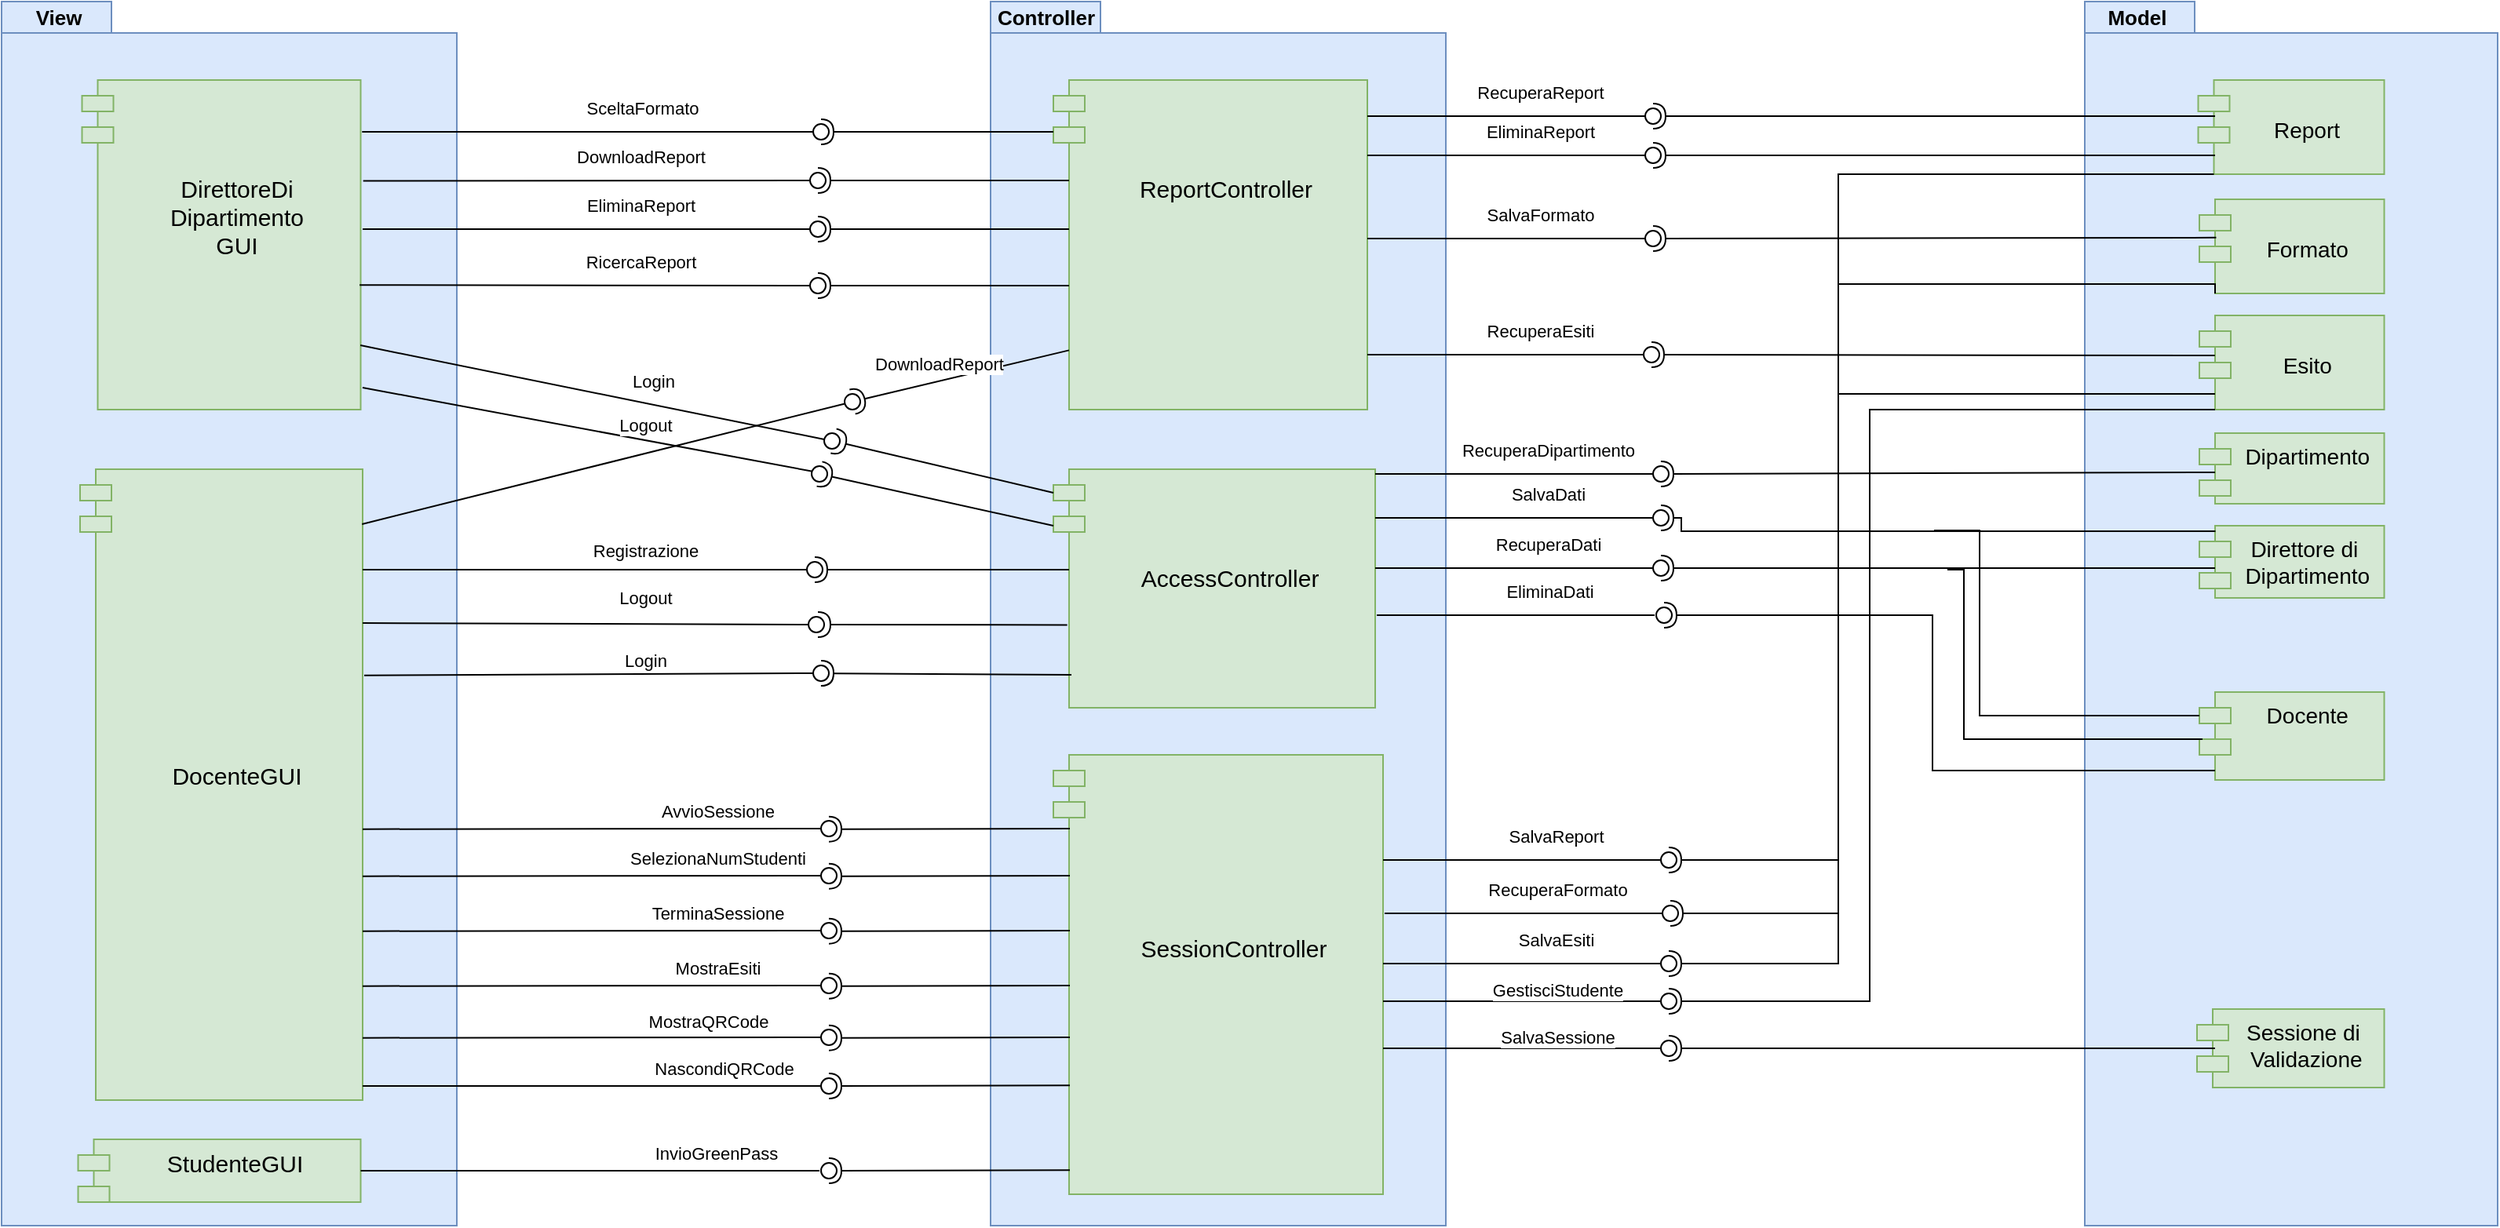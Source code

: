 <mxfile version="15.8.6" type="device"><diagram id="GArLD8cVjcSwyjwCv-ND" name="Pagina-1"><mxGraphModel dx="2271" dy="1044" grid="1" gridSize="10" guides="1" tooltips="1" connect="1" arrows="1" fold="1" page="0" pageScale="1" pageWidth="827" pageHeight="1169" math="0" shadow="0"><root><mxCell id="0"/><mxCell id="1" parent="0"/><mxCell id="IBk2zJn6kR047QgPzbhl-1" value="" style="shape=folder;fontStyle=1;spacingTop=10;tabWidth=70;tabHeight=20;tabPosition=left;html=1;fillColor=#dae8fc;strokeColor=#6c8ebf;" parent="1" vertex="1"><mxGeometry x="220" y="-60" width="290" height="780" as="geometry"/></mxCell><mxCell id="IBk2zJn6kR047QgPzbhl-2" value="&lt;font size=&quot;1&quot;&gt;&lt;b style=&quot;font-size: 13px&quot;&gt;Controller&lt;/b&gt;&lt;/font&gt;" style="text;html=1;align=center;verticalAlign=middle;resizable=0;points=[];autosize=1;strokeColor=none;fillColor=none;" parent="1" vertex="1"><mxGeometry x="215" y="-60" width="80" height="20" as="geometry"/></mxCell><mxCell id="IBk2zJn6kR047QgPzbhl-3" value="" style="shape=folder;fontStyle=1;spacingTop=10;tabWidth=70;tabHeight=20;tabPosition=left;html=1;fillColor=#dae8fc;strokeColor=#6c8ebf;" parent="1" vertex="1"><mxGeometry x="917" y="-60" width="263" height="780" as="geometry"/></mxCell><mxCell id="IBk2zJn6kR047QgPzbhl-4" value="&lt;b&gt;&lt;font style=&quot;font-size: 13px&quot;&gt;Model&lt;/font&gt;&lt;/b&gt;" style="text;html=1;align=center;verticalAlign=middle;resizable=0;points=[];autosize=1;strokeColor=none;fillColor=none;" parent="1" vertex="1"><mxGeometry x="925" y="-60" width="50" height="20" as="geometry"/></mxCell><mxCell id="IBk2zJn6kR047QgPzbhl-5" value="" style="shape=folder;fontStyle=1;spacingTop=10;tabWidth=70;tabHeight=20;tabPosition=left;html=1;fillColor=#dae8fc;strokeColor=#6c8ebf;" parent="1" vertex="1"><mxGeometry x="-410" y="-60" width="290" height="780" as="geometry"/></mxCell><mxCell id="IBk2zJn6kR047QgPzbhl-12" value="&#10;&#10;&#10;&#10;&#10;&#10;SessionController" style="shape=module;align=left;spacingLeft=20;align=center;verticalAlign=top;fillColor=#d5e8d4;strokeColor=#82b366;fontSize=15;" parent="1" vertex="1"><mxGeometry x="260" y="420" width="210" height="280" as="geometry"/></mxCell><mxCell id="IBk2zJn6kR047QgPzbhl-13" value="&#10;&#10;&#10;ReportController" style="shape=module;align=left;spacingLeft=20;align=center;verticalAlign=top;fillColor=#d5e8d4;strokeColor=#82b366;fontSize=15;" parent="1" vertex="1"><mxGeometry x="260" y="-10" width="200" height="210" as="geometry"/></mxCell><mxCell id="IBk2zJn6kR047QgPzbhl-14" value="Direttore di &#10;Dipartimento" style="shape=module;align=left;spacingLeft=20;align=center;verticalAlign=top;fillColor=#d5e8d4;strokeColor=#82b366;fontSize=14;" parent="1" vertex="1"><mxGeometry x="990" y="274" width="117.75" height="46" as="geometry"/></mxCell><mxCell id="IBk2zJn6kR047QgPzbhl-15" value="Docente" style="shape=module;align=left;spacingLeft=20;align=center;verticalAlign=top;fillColor=#d5e8d4;strokeColor=#82b366;fontSize=14;" parent="1" vertex="1"><mxGeometry x="990" y="380" width="117.75" height="56" as="geometry"/></mxCell><mxCell id="IBk2zJn6kR047QgPzbhl-16" value="&#10;Esito" style="shape=module;align=left;spacingLeft=20;align=center;verticalAlign=top;fillColor=#d5e8d4;strokeColor=#82b366;fontSize=14;" parent="1" vertex="1"><mxGeometry x="990" y="140" width="117.75" height="60" as="geometry"/></mxCell><mxCell id="IBk2zJn6kR047QgPzbhl-17" value="&#10;Formato" style="shape=module;align=left;spacingLeft=20;align=center;verticalAlign=top;fillColor=#d5e8d4;strokeColor=#82b366;fontSize=14;" parent="1" vertex="1"><mxGeometry x="990" y="66" width="117.75" height="60" as="geometry"/></mxCell><mxCell id="IBk2zJn6kR047QgPzbhl-18" value="Sessione di &#10;Validazione" style="shape=module;align=left;spacingLeft=20;align=center;verticalAlign=top;fillColor=#d5e8d4;strokeColor=#82b366;fontSize=14;" parent="1" vertex="1"><mxGeometry x="988.5" y="582" width="119.25" height="50" as="geometry"/></mxCell><mxCell id="IBk2zJn6kR047QgPzbhl-19" value="&#10;Report" style="shape=module;align=left;spacingLeft=20;align=center;verticalAlign=top;fillColor=#d5e8d4;strokeColor=#82b366;fontSize=14;" parent="1" vertex="1"><mxGeometry x="989.25" y="-10" width="118.5" height="60" as="geometry"/></mxCell><mxCell id="IBk2zJn6kR047QgPzbhl-22" value="Dipartimento" style="shape=module;align=left;spacingLeft=20;align=center;verticalAlign=top;fillColor=#d5e8d4;strokeColor=#82b366;fontSize=14;" parent="1" vertex="1"><mxGeometry x="990" y="215" width="117.75" height="45" as="geometry"/></mxCell><mxCell id="IBk2zJn6kR047QgPzbhl-48" value="StudenteGUI" style="shape=module;align=left;spacingLeft=20;align=center;verticalAlign=top;fillColor=#d5e8d4;strokeColor=#82b366;fontSize=15;" parent="1" vertex="1"><mxGeometry x="-361.25" y="665" width="180" height="40" as="geometry"/></mxCell><mxCell id="IBk2zJn6kR047QgPzbhl-50" value="&#10;&#10;&#10;&#10;&#10;&#10;&#10;&#10;&#10;&#10;DocenteGUI" style="shape=module;align=left;spacingLeft=20;align=center;verticalAlign=top;fillColor=#d5e8d4;strokeColor=#82b366;fontSize=15;" parent="1" vertex="1"><mxGeometry x="-360" y="238" width="180" height="402" as="geometry"/></mxCell><mxCell id="IBk2zJn6kR047QgPzbhl-51" value="&#10;&#10;&#10;DirettoreDi&#10;Dipartimento&#10;GUI" style="shape=module;align=left;spacingLeft=20;align=center;verticalAlign=top;fillColor=#d5e8d4;strokeColor=#82b366;fontSize=15;" parent="1" vertex="1"><mxGeometry x="-358.75" y="-10" width="177.5" height="210" as="geometry"/></mxCell><mxCell id="McXszkzZbClIfci7ip5r-1" value="&#10;&#10;&#10;AccessController" style="shape=module;align=left;spacingLeft=20;align=center;verticalAlign=top;fillColor=#d5e8d4;strokeColor=#82b366;fontSize=15;" parent="1" vertex="1"><mxGeometry x="260" y="238" width="205" height="152" as="geometry"/></mxCell><mxCell id="9tfviT1aUYBze84xyZch-1" value="Login" style="rounded=0;orthogonalLoop=1;jettySize=auto;html=1;endArrow=none;endFill=0;sketch=0;sourcePerimeterSpacing=0;targetPerimeterSpacing=0;exitX=0.999;exitY=0.805;exitDx=0;exitDy=0;exitPerimeter=0;" parent="1" source="IBk2zJn6kR047QgPzbhl-51" target="9tfviT1aUYBze84xyZch-3" edge="1"><mxGeometry x="0.243" y="15" relative="1" as="geometry"><mxPoint x="-71" y="160" as="sourcePoint"/><mxPoint as="offset"/><mxPoint x="110" y="220" as="targetPoint"/></mxGeometry></mxCell><mxCell id="9tfviT1aUYBze84xyZch-2" value="" style="rounded=0;orthogonalLoop=1;jettySize=auto;html=1;endArrow=halfCircle;endFill=0;endSize=6;strokeWidth=1;sketch=0;exitX=0;exitY=0;exitDx=0;exitDy=15;exitPerimeter=0;" parent="1" source="McXszkzZbClIfci7ip5r-1" edge="1"><mxGeometry relative="1" as="geometry"><mxPoint x="189" y="160" as="sourcePoint"/><mxPoint x="120" y="220" as="targetPoint"/></mxGeometry></mxCell><mxCell id="9tfviT1aUYBze84xyZch-3" value="" style="ellipse;whiteSpace=wrap;html=1;align=center;aspect=fixed;resizable=0;points=[];outlineConnect=0;sketch=0;" parent="1" vertex="1"><mxGeometry x="114" y="215" width="10" height="10" as="geometry"/></mxCell><mxCell id="9tfviT1aUYBze84xyZch-7" value="Logout" style="rounded=0;orthogonalLoop=1;jettySize=auto;html=1;endArrow=none;endFill=0;sketch=0;sourcePerimeterSpacing=0;targetPerimeterSpacing=0;exitX=0.793;exitY=0.35;exitDx=0;exitDy=0;exitPerimeter=0;" parent="1" edge="1"><mxGeometry x="0.23" y="9" relative="1" as="geometry"><mxPoint x="-180.03" y="186" as="sourcePoint"/><mxPoint as="offset"/><mxPoint x="110" y="240" as="targetPoint"/></mxGeometry></mxCell><mxCell id="9tfviT1aUYBze84xyZch-9" value="" style="ellipse;whiteSpace=wrap;html=1;align=center;aspect=fixed;resizable=0;points=[];outlineConnect=0;sketch=0;" parent="1" vertex="1"><mxGeometry x="106" y="236" width="10" height="10" as="geometry"/></mxCell><mxCell id="9tfviT1aUYBze84xyZch-11" value="Logout" style="rounded=0;orthogonalLoop=1;jettySize=auto;html=1;endArrow=none;endFill=0;sketch=0;sourcePerimeterSpacing=0;targetPerimeterSpacing=0;" parent="1" target="9tfviT1aUYBze84xyZch-13" edge="1"><mxGeometry x="0.267" y="17" relative="1" as="geometry"><mxPoint x="-180" y="336" as="sourcePoint"/><mxPoint as="offset"/></mxGeometry></mxCell><mxCell id="9tfviT1aUYBze84xyZch-12" value="" style="rounded=0;orthogonalLoop=1;jettySize=auto;html=1;endArrow=halfCircle;endFill=0;endSize=6;strokeWidth=1;sketch=0;exitX=0.043;exitY=0.653;exitDx=0;exitDy=0;exitPerimeter=0;" parent="1" source="McXszkzZbClIfci7ip5r-1" edge="1"><mxGeometry relative="1" as="geometry"><mxPoint x="172" y="336" as="sourcePoint"/><mxPoint x="110" y="337" as="targetPoint"/></mxGeometry></mxCell><mxCell id="9tfviT1aUYBze84xyZch-13" value="" style="ellipse;whiteSpace=wrap;html=1;align=center;aspect=fixed;resizable=0;points=[];outlineConnect=0;sketch=0;" parent="1" vertex="1"><mxGeometry x="104" y="332" width="10" height="10" as="geometry"/></mxCell><mxCell id="9tfviT1aUYBze84xyZch-14" value="SceltaFormato" style="rounded=0;orthogonalLoop=1;jettySize=auto;html=1;endArrow=none;endFill=0;sketch=0;sourcePerimeterSpacing=0;targetPerimeterSpacing=0;exitX=1.005;exitY=0.157;exitDx=0;exitDy=0;exitPerimeter=0;" parent="1" source="IBk2zJn6kR047QgPzbhl-51" edge="1"><mxGeometry x="0.243" y="15" relative="1" as="geometry"><mxPoint x="-70" y="23" as="sourcePoint"/><mxPoint as="offset"/><mxPoint x="107" y="23" as="targetPoint"/></mxGeometry></mxCell><mxCell id="9tfviT1aUYBze84xyZch-15" value="" style="rounded=0;orthogonalLoop=1;jettySize=auto;html=1;endArrow=halfCircle;endFill=0;entryX=0.5;entryY=0.5;endSize=6;strokeWidth=1;sketch=0;" parent="1" edge="1"><mxGeometry relative="1" as="geometry"><mxPoint x="260" y="23" as="sourcePoint"/><mxPoint x="112" y="23" as="targetPoint"/></mxGeometry></mxCell><mxCell id="9tfviT1aUYBze84xyZch-16" value="" style="ellipse;whiteSpace=wrap;html=1;align=center;aspect=fixed;resizable=0;points=[];outlineConnect=0;sketch=0;" parent="1" vertex="1"><mxGeometry x="107" y="18" width="10" height="10" as="geometry"/></mxCell><mxCell id="9tfviT1aUYBze84xyZch-17" value="DownloadReport" style="rounded=0;orthogonalLoop=1;jettySize=auto;html=1;endArrow=none;endFill=0;sketch=0;sourcePerimeterSpacing=0;targetPerimeterSpacing=0;exitX=1.009;exitY=0.306;exitDx=0;exitDy=0;exitPerimeter=0;" parent="1" source="IBk2zJn6kR047QgPzbhl-51" target="9tfviT1aUYBze84xyZch-19" edge="1"><mxGeometry x="0.243" y="15" relative="1" as="geometry"><mxPoint x="-72" y="54" as="sourcePoint"/><mxPoint as="offset"/></mxGeometry></mxCell><mxCell id="9tfviT1aUYBze84xyZch-18" value="" style="rounded=0;orthogonalLoop=1;jettySize=auto;html=1;endArrow=halfCircle;endFill=0;entryX=0.5;entryY=0.5;endSize=6;strokeWidth=1;sketch=0;" parent="1" target="9tfviT1aUYBze84xyZch-19" edge="1"><mxGeometry relative="1" as="geometry"><mxPoint x="270" y="54" as="sourcePoint"/></mxGeometry></mxCell><mxCell id="9tfviT1aUYBze84xyZch-19" value="" style="ellipse;whiteSpace=wrap;html=1;align=center;aspect=fixed;resizable=0;points=[];outlineConnect=0;sketch=0;" parent="1" vertex="1"><mxGeometry x="105" y="49" width="10" height="10" as="geometry"/></mxCell><mxCell id="9tfviT1aUYBze84xyZch-20" value="EliminaReport" style="rounded=0;orthogonalLoop=1;jettySize=auto;html=1;endArrow=none;endFill=0;sketch=0;sourcePerimeterSpacing=0;targetPerimeterSpacing=0;" parent="1" edge="1"><mxGeometry x="0.243" y="15" relative="1" as="geometry"><mxPoint x="-180" y="85" as="sourcePoint"/><mxPoint as="offset"/><mxPoint x="105" y="85" as="targetPoint"/></mxGeometry></mxCell><mxCell id="9tfviT1aUYBze84xyZch-21" value="" style="rounded=0;orthogonalLoop=1;jettySize=auto;html=1;endArrow=halfCircle;endFill=0;entryX=0.5;entryY=0.5;endSize=6;strokeWidth=1;sketch=0;" parent="1" target="9tfviT1aUYBze84xyZch-22" edge="1"><mxGeometry relative="1" as="geometry"><mxPoint x="270" y="85" as="sourcePoint"/></mxGeometry></mxCell><mxCell id="9tfviT1aUYBze84xyZch-22" value="" style="ellipse;whiteSpace=wrap;html=1;align=center;aspect=fixed;resizable=0;points=[];outlineConnect=0;sketch=0;" parent="1" vertex="1"><mxGeometry x="105" y="80" width="10" height="10" as="geometry"/></mxCell><mxCell id="9tfviT1aUYBze84xyZch-23" value="RicercaReport" style="rounded=0;orthogonalLoop=1;jettySize=auto;html=1;endArrow=none;endFill=0;sketch=0;sourcePerimeterSpacing=0;targetPerimeterSpacing=0;exitX=0.996;exitY=0.622;exitDx=0;exitDy=0;exitPerimeter=0;" parent="1" source="IBk2zJn6kR047QgPzbhl-51" target="9tfviT1aUYBze84xyZch-25" edge="1"><mxGeometry x="0.243" y="15" relative="1" as="geometry"><mxPoint x="-72" y="121" as="sourcePoint"/><mxPoint as="offset"/></mxGeometry></mxCell><mxCell id="9tfviT1aUYBze84xyZch-24" value="" style="rounded=0;orthogonalLoop=1;jettySize=auto;html=1;endArrow=halfCircle;endFill=0;entryX=0.5;entryY=0.5;endSize=6;strokeWidth=1;sketch=0;exitX=0.05;exitY=0.624;exitDx=0;exitDy=0;exitPerimeter=0;" parent="1" source="IBk2zJn6kR047QgPzbhl-13" target="9tfviT1aUYBze84xyZch-25" edge="1"><mxGeometry relative="1" as="geometry"><mxPoint x="188" y="121" as="sourcePoint"/></mxGeometry></mxCell><mxCell id="9tfviT1aUYBze84xyZch-25" value="" style="ellipse;whiteSpace=wrap;html=1;align=center;aspect=fixed;resizable=0;points=[];outlineConnect=0;sketch=0;" parent="1" vertex="1"><mxGeometry x="105" y="116" width="10" height="10" as="geometry"/></mxCell><mxCell id="9tfviT1aUYBze84xyZch-27" value="" style="rounded=0;orthogonalLoop=1;jettySize=auto;html=1;endArrow=halfCircle;endFill=0;entryX=0.5;entryY=0.5;endSize=6;strokeWidth=1;sketch=0;exitX=0.05;exitY=0.82;exitDx=0;exitDy=0;exitPerimeter=0;" parent="1" source="IBk2zJn6kR047QgPzbhl-13" target="9tfviT1aUYBze84xyZch-28" edge="1"><mxGeometry relative="1" as="geometry"><mxPoint x="210" y="302" as="sourcePoint"/></mxGeometry></mxCell><mxCell id="9tfviT1aUYBze84xyZch-28" value="" style="ellipse;whiteSpace=wrap;html=1;align=center;aspect=fixed;resizable=0;points=[];outlineConnect=0;sketch=0;" parent="1" vertex="1"><mxGeometry x="127" y="190" width="10" height="10" as="geometry"/></mxCell><mxCell id="9tfviT1aUYBze84xyZch-29" value="Registrazione" style="rounded=0;orthogonalLoop=1;jettySize=auto;html=1;endArrow=none;endFill=0;sketch=0;sourcePerimeterSpacing=0;targetPerimeterSpacing=0;" parent="1" target="9tfviT1aUYBze84xyZch-31" edge="1"><mxGeometry x="0.272" y="12" relative="1" as="geometry"><mxPoint x="-180" y="302" as="sourcePoint"/><mxPoint as="offset"/></mxGeometry></mxCell><mxCell id="9tfviT1aUYBze84xyZch-30" value="" style="rounded=0;orthogonalLoop=1;jettySize=auto;html=1;endArrow=halfCircle;endFill=0;entryX=0.5;entryY=0.5;endSize=6;strokeWidth=1;sketch=0;" parent="1" target="9tfviT1aUYBze84xyZch-31" edge="1"><mxGeometry relative="1" as="geometry"><mxPoint x="270" y="302" as="sourcePoint"/></mxGeometry></mxCell><mxCell id="9tfviT1aUYBze84xyZch-31" value="" style="ellipse;whiteSpace=wrap;html=1;align=center;aspect=fixed;resizable=0;points=[];outlineConnect=0;sketch=0;" parent="1" vertex="1"><mxGeometry x="103" y="297" width="10" height="10" as="geometry"/></mxCell><mxCell id="1rFnkEGy3SiXDLnb3KZA-1" value="NascondiQRCode" style="rounded=0;orthogonalLoop=1;jettySize=auto;html=1;endArrow=none;endFill=0;sketch=0;sourcePerimeterSpacing=0;targetPerimeterSpacing=0;exitX=1;exitY=1;exitDx=0;exitDy=0;" parent="1" target="1rFnkEGy3SiXDLnb3KZA-3" edge="1"><mxGeometry x="0.549" y="11" relative="1" as="geometry"><mxPoint x="-180" y="631" as="sourcePoint"/><mxPoint as="offset"/><Array as="points"><mxPoint x="117" y="631"/></Array></mxGeometry></mxCell><mxCell id="1rFnkEGy3SiXDLnb3KZA-2" value="" style="rounded=0;orthogonalLoop=1;jettySize=auto;html=1;endArrow=halfCircle;endFill=0;endSize=6;strokeWidth=1;sketch=0;exitX=0.05;exitY=0.953;exitDx=0;exitDy=0;exitPerimeter=0;" parent="1" edge="1"><mxGeometry relative="1" as="geometry"><mxPoint x="270.5" y="630.66" as="sourcePoint"/><mxPoint x="117" y="631" as="targetPoint"/></mxGeometry></mxCell><mxCell id="1rFnkEGy3SiXDLnb3KZA-3" value="" style="ellipse;whiteSpace=wrap;html=1;align=center;aspect=fixed;resizable=0;points=[];outlineConnect=0;sketch=0;" parent="1" vertex="1"><mxGeometry x="112" y="626" width="10" height="10" as="geometry"/></mxCell><mxCell id="1rFnkEGy3SiXDLnb3KZA-10" value="SalvaDati" style="rounded=0;orthogonalLoop=1;jettySize=auto;html=1;endArrow=none;endFill=0;sketch=0;sourcePerimeterSpacing=0;targetPerimeterSpacing=0;" parent="1" target="1rFnkEGy3SiXDLnb3KZA-12" edge="1"><mxGeometry x="0.243" y="15" relative="1" as="geometry"><mxPoint x="465" y="269" as="sourcePoint"/><mxPoint as="offset"/></mxGeometry></mxCell><mxCell id="1rFnkEGy3SiXDLnb3KZA-11" value="" style="rounded=0;orthogonalLoop=1;jettySize=auto;html=1;endArrow=halfCircle;endFill=0;entryX=0.5;entryY=0.5;endSize=6;strokeWidth=1;sketch=0;edgeStyle=orthogonalEdgeStyle;exitX=0.087;exitY=0.077;exitDx=0;exitDy=0;exitPerimeter=0;" parent="1" source="IBk2zJn6kR047QgPzbhl-14" target="1rFnkEGy3SiXDLnb3KZA-12" edge="1"><mxGeometry relative="1" as="geometry"><mxPoint x="900" y="269" as="sourcePoint"/><Array as="points"><mxPoint x="660" y="278"/><mxPoint x="660" y="269"/></Array></mxGeometry></mxCell><mxCell id="1rFnkEGy3SiXDLnb3KZA-12" value="" style="ellipse;whiteSpace=wrap;html=1;align=center;aspect=fixed;resizable=0;points=[];outlineConnect=0;sketch=0;" parent="1" vertex="1"><mxGeometry x="642" y="264" width="10" height="10" as="geometry"/></mxCell><mxCell id="1rFnkEGy3SiXDLnb3KZA-13" value="SalvaEsiti" style="rounded=0;orthogonalLoop=1;jettySize=auto;html=1;endArrow=none;endFill=0;sketch=0;sourcePerimeterSpacing=0;targetPerimeterSpacing=0;" parent="1" target="1rFnkEGy3SiXDLnb3KZA-15" edge="1"><mxGeometry x="0.243" y="15" relative="1" as="geometry"><mxPoint x="470" y="553" as="sourcePoint"/><mxPoint as="offset"/></mxGeometry></mxCell><mxCell id="1rFnkEGy3SiXDLnb3KZA-14" value="" style="rounded=0;orthogonalLoop=1;jettySize=auto;html=1;endArrow=halfCircle;endFill=0;entryX=0.5;entryY=0.5;endSize=6;strokeWidth=1;sketch=0;edgeStyle=orthogonalEdgeStyle;" parent="1" target="1rFnkEGy3SiXDLnb3KZA-15" edge="1"><mxGeometry relative="1" as="geometry"><mxPoint x="1000" y="190" as="sourcePoint"/><Array as="points"><mxPoint x="1000" y="190"/><mxPoint x="760" y="190"/><mxPoint x="760" y="553"/></Array></mxGeometry></mxCell><mxCell id="1rFnkEGy3SiXDLnb3KZA-15" value="" style="ellipse;whiteSpace=wrap;html=1;align=center;aspect=fixed;resizable=0;points=[];outlineConnect=0;sketch=0;" parent="1" vertex="1"><mxGeometry x="647" y="548" width="10" height="10" as="geometry"/></mxCell><mxCell id="1rFnkEGy3SiXDLnb3KZA-16" value="RecuperaDati" style="rounded=0;orthogonalLoop=1;jettySize=auto;html=1;endArrow=none;endFill=0;sketch=0;sourcePerimeterSpacing=0;targetPerimeterSpacing=0;" parent="1" edge="1"><mxGeometry x="0.243" y="15" relative="1" as="geometry"><mxPoint x="465" y="301" as="sourcePoint"/><mxPoint as="offset"/><mxPoint x="642" y="301" as="targetPoint"/></mxGeometry></mxCell><mxCell id="1rFnkEGy3SiXDLnb3KZA-17" value="" style="rounded=0;orthogonalLoop=1;jettySize=auto;html=1;endArrow=halfCircle;endFill=0;entryX=0.5;entryY=0.5;endSize=6;strokeWidth=1;sketch=0;" parent="1" edge="1"><mxGeometry relative="1" as="geometry"><mxPoint x="1000" y="301" as="sourcePoint"/><mxPoint x="647" y="301" as="targetPoint"/></mxGeometry></mxCell><mxCell id="1rFnkEGy3SiXDLnb3KZA-18" value="" style="ellipse;whiteSpace=wrap;html=1;align=center;aspect=fixed;resizable=0;points=[];outlineConnect=0;sketch=0;" parent="1" vertex="1"><mxGeometry x="642" y="296" width="10" height="10" as="geometry"/></mxCell><mxCell id="1rFnkEGy3SiXDLnb3KZA-19" value="RecuperaFormato" style="rounded=0;orthogonalLoop=1;jettySize=auto;html=1;endArrow=none;endFill=0;sketch=0;sourcePerimeterSpacing=0;targetPerimeterSpacing=0;" parent="1" target="1rFnkEGy3SiXDLnb3KZA-21" edge="1"><mxGeometry x="0.243" y="15" relative="1" as="geometry"><mxPoint x="471" y="521" as="sourcePoint"/><mxPoint as="offset"/></mxGeometry></mxCell><mxCell id="1rFnkEGy3SiXDLnb3KZA-20" value="" style="rounded=0;orthogonalLoop=1;jettySize=auto;html=1;endArrow=halfCircle;endFill=0;entryX=0.5;entryY=0.5;endSize=6;strokeWidth=1;sketch=0;edgeStyle=orthogonalEdgeStyle;exitX=0;exitY=1;exitDx=10;exitDy=0;exitPerimeter=0;" parent="1" source="IBk2zJn6kR047QgPzbhl-17" target="1rFnkEGy3SiXDLnb3KZA-21" edge="1"><mxGeometry relative="1" as="geometry"><mxPoint x="810" y="130" as="sourcePoint"/><Array as="points"><mxPoint x="1000" y="120"/><mxPoint x="760" y="120"/><mxPoint x="760" y="521"/></Array></mxGeometry></mxCell><mxCell id="1rFnkEGy3SiXDLnb3KZA-21" value="" style="ellipse;whiteSpace=wrap;html=1;align=center;aspect=fixed;resizable=0;points=[];outlineConnect=0;sketch=0;" parent="1" vertex="1"><mxGeometry x="648" y="516" width="10" height="10" as="geometry"/></mxCell><mxCell id="1rFnkEGy3SiXDLnb3KZA-22" value="RecuperaReport" style="rounded=0;orthogonalLoop=1;jettySize=auto;html=1;endArrow=none;endFill=0;sketch=0;sourcePerimeterSpacing=0;targetPerimeterSpacing=0;" parent="1" edge="1"><mxGeometry x="0.243" y="15" relative="1" as="geometry"><mxPoint x="460" y="13" as="sourcePoint"/><mxPoint as="offset"/><mxPoint x="637" y="13" as="targetPoint"/></mxGeometry></mxCell><mxCell id="1rFnkEGy3SiXDLnb3KZA-23" value="" style="rounded=0;orthogonalLoop=1;jettySize=auto;html=1;endArrow=halfCircle;endFill=0;entryX=0.5;entryY=0.5;endSize=6;strokeWidth=1;sketch=0;" parent="1" target="1rFnkEGy3SiXDLnb3KZA-24" edge="1"><mxGeometry relative="1" as="geometry"><mxPoint x="1000" y="13" as="sourcePoint"/></mxGeometry></mxCell><mxCell id="1rFnkEGy3SiXDLnb3KZA-24" value="" style="ellipse;whiteSpace=wrap;html=1;align=center;aspect=fixed;resizable=0;points=[];outlineConnect=0;sketch=0;" parent="1" vertex="1"><mxGeometry x="637" y="8" width="10" height="10" as="geometry"/></mxCell><mxCell id="1rFnkEGy3SiXDLnb3KZA-25" value="EliminaReport" style="rounded=0;orthogonalLoop=1;jettySize=auto;html=1;endArrow=none;endFill=0;sketch=0;sourcePerimeterSpacing=0;targetPerimeterSpacing=0;" parent="1" edge="1"><mxGeometry x="0.243" y="15" relative="1" as="geometry"><mxPoint x="460" y="38" as="sourcePoint"/><mxPoint as="offset"/><mxPoint x="637.0" y="38" as="targetPoint"/></mxGeometry></mxCell><mxCell id="1rFnkEGy3SiXDLnb3KZA-26" value="" style="rounded=0;orthogonalLoop=1;jettySize=auto;html=1;endArrow=halfCircle;endFill=0;entryX=0.5;entryY=0.5;endSize=6;strokeWidth=1;sketch=0;" parent="1" edge="1"><mxGeometry relative="1" as="geometry"><mxPoint x="1000" y="38" as="sourcePoint"/><mxPoint x="642" y="38" as="targetPoint"/></mxGeometry></mxCell><mxCell id="1rFnkEGy3SiXDLnb3KZA-27" value="" style="ellipse;whiteSpace=wrap;html=1;align=center;aspect=fixed;resizable=0;points=[];outlineConnect=0;sketch=0;" parent="1" vertex="1"><mxGeometry x="637" y="33" width="10" height="10" as="geometry"/></mxCell><mxCell id="1rFnkEGy3SiXDLnb3KZA-28" value="SalvaFormato" style="rounded=0;orthogonalLoop=1;jettySize=auto;html=1;endArrow=none;endFill=0;sketch=0;sourcePerimeterSpacing=0;targetPerimeterSpacing=0;" parent="1" edge="1"><mxGeometry x="0.243" y="15" relative="1" as="geometry"><mxPoint x="460" y="91" as="sourcePoint"/><mxPoint as="offset"/><mxPoint x="637" y="91" as="targetPoint"/></mxGeometry></mxCell><mxCell id="1rFnkEGy3SiXDLnb3KZA-29" value="" style="rounded=0;orthogonalLoop=1;jettySize=auto;html=1;endArrow=halfCircle;endFill=0;entryX=0.5;entryY=0.5;endSize=6;strokeWidth=1;sketch=0;exitX=0.091;exitY=0.407;exitDx=0;exitDy=0;exitPerimeter=0;" parent="1" source="IBk2zJn6kR047QgPzbhl-17" target="1rFnkEGy3SiXDLnb3KZA-30" edge="1"><mxGeometry relative="1" as="geometry"><mxPoint x="720" y="91" as="sourcePoint"/></mxGeometry></mxCell><mxCell id="1rFnkEGy3SiXDLnb3KZA-30" value="" style="ellipse;whiteSpace=wrap;html=1;align=center;aspect=fixed;resizable=0;points=[];outlineConnect=0;sketch=0;" parent="1" vertex="1"><mxGeometry x="637" y="86" width="10" height="10" as="geometry"/></mxCell><mxCell id="1rFnkEGy3SiXDLnb3KZA-31" value="RecuperaEsiti" style="rounded=0;orthogonalLoop=1;jettySize=auto;html=1;endArrow=none;endFill=0;sketch=0;sourcePerimeterSpacing=0;targetPerimeterSpacing=0;" parent="1" edge="1"><mxGeometry x="0.243" y="15" relative="1" as="geometry"><mxPoint x="460" y="165" as="sourcePoint"/><mxPoint as="offset"/><mxPoint x="637" y="165" as="targetPoint"/></mxGeometry></mxCell><mxCell id="1rFnkEGy3SiXDLnb3KZA-32" value="" style="rounded=0;orthogonalLoop=1;jettySize=auto;html=1;endArrow=halfCircle;endFill=0;entryX=0.5;entryY=0.5;endSize=6;strokeWidth=1;sketch=0;exitX=0.092;exitY=0.492;exitDx=0;exitDy=0;exitPerimeter=0;" parent="1" edge="1"><mxGeometry relative="1" as="geometry"><mxPoint x="999.833" y="165.52" as="sourcePoint"/><mxPoint x="641" y="165" as="targetPoint"/></mxGeometry></mxCell><mxCell id="1rFnkEGy3SiXDLnb3KZA-33" value="" style="ellipse;whiteSpace=wrap;html=1;align=center;aspect=fixed;resizable=0;points=[];outlineConnect=0;sketch=0;" parent="1" vertex="1"><mxGeometry x="636" y="160" width="10" height="10" as="geometry"/></mxCell><mxCell id="1rFnkEGy3SiXDLnb3KZA-34" value="EliminaDati" style="rounded=0;orthogonalLoop=1;jettySize=auto;html=1;endArrow=none;endFill=0;sketch=0;sourcePerimeterSpacing=0;targetPerimeterSpacing=0;" parent="1" edge="1"><mxGeometry x="0.243" y="15" relative="1" as="geometry"><mxPoint x="466" y="331" as="sourcePoint"/><mxPoint as="offset"/><mxPoint x="643" y="331" as="targetPoint"/></mxGeometry></mxCell><mxCell id="1rFnkEGy3SiXDLnb3KZA-35" value="" style="rounded=0;orthogonalLoop=1;jettySize=auto;html=1;endArrow=halfCircle;endFill=0;entryX=0.5;entryY=0.5;endSize=6;strokeWidth=1;sketch=0;edgeStyle=orthogonalEdgeStyle;" parent="1" target="1rFnkEGy3SiXDLnb3KZA-36" edge="1"><mxGeometry relative="1" as="geometry"><mxPoint x="1000" y="430" as="sourcePoint"/><Array as="points"><mxPoint x="820" y="430"/><mxPoint x="820" y="331"/></Array></mxGeometry></mxCell><mxCell id="1rFnkEGy3SiXDLnb3KZA-36" value="" style="ellipse;whiteSpace=wrap;html=1;align=center;aspect=fixed;resizable=0;points=[];outlineConnect=0;sketch=0;" parent="1" vertex="1"><mxGeometry x="644" y="326" width="10" height="10" as="geometry"/></mxCell><mxCell id="1rFnkEGy3SiXDLnb3KZA-37" value="SalvaReport" style="rounded=0;orthogonalLoop=1;jettySize=auto;html=1;endArrow=none;endFill=0;sketch=0;sourcePerimeterSpacing=0;targetPerimeterSpacing=0;" parent="1" target="1rFnkEGy3SiXDLnb3KZA-39" edge="1"><mxGeometry x="0.243" y="15" relative="1" as="geometry"><mxPoint x="470" y="487" as="sourcePoint"/><mxPoint as="offset"/></mxGeometry></mxCell><mxCell id="1rFnkEGy3SiXDLnb3KZA-38" value="" style="rounded=0;orthogonalLoop=1;jettySize=auto;html=1;endArrow=halfCircle;endFill=0;entryX=0.5;entryY=0.5;endSize=6;strokeWidth=1;sketch=0;edgeStyle=orthogonalEdgeStyle;exitX=0;exitY=1;exitDx=10;exitDy=0;exitPerimeter=0;" parent="1" source="IBk2zJn6kR047QgPzbhl-19" target="1rFnkEGy3SiXDLnb3KZA-39" edge="1"><mxGeometry relative="1" as="geometry"><mxPoint x="760" y="50" as="sourcePoint"/><Array as="points"><mxPoint x="760" y="50"/><mxPoint x="760" y="487"/></Array></mxGeometry></mxCell><mxCell id="1rFnkEGy3SiXDLnb3KZA-39" value="" style="ellipse;whiteSpace=wrap;html=1;align=center;aspect=fixed;resizable=0;points=[];outlineConnect=0;sketch=0;" parent="1" vertex="1"><mxGeometry x="647" y="482" width="10" height="10" as="geometry"/></mxCell><mxCell id="1rFnkEGy3SiXDLnb3KZA-40" value="SalvaSessione" style="rounded=0;orthogonalLoop=1;jettySize=auto;html=1;endArrow=none;endFill=0;sketch=0;sourcePerimeterSpacing=0;targetPerimeterSpacing=0;" parent="1" edge="1"><mxGeometry x="0.243" y="7" relative="1" as="geometry"><mxPoint x="470" y="607" as="sourcePoint"/><mxPoint x="1" as="offset"/><mxPoint x="647" y="607" as="targetPoint"/></mxGeometry></mxCell><mxCell id="1rFnkEGy3SiXDLnb3KZA-41" value="" style="rounded=0;orthogonalLoop=1;jettySize=auto;html=1;endArrow=halfCircle;endFill=0;entryX=0.5;entryY=0.5;endSize=6;strokeWidth=1;sketch=0;edgeStyle=orthogonalEdgeStyle;exitX=0.096;exitY=0.5;exitDx=0;exitDy=0;exitPerimeter=0;" parent="1" source="IBk2zJn6kR047QgPzbhl-18" edge="1"><mxGeometry relative="1" as="geometry"><mxPoint x="988.5" y="606.0" as="sourcePoint"/><Array as="points"/><mxPoint x="652" y="607" as="targetPoint"/></mxGeometry></mxCell><mxCell id="1rFnkEGy3SiXDLnb3KZA-42" value="" style="ellipse;whiteSpace=wrap;html=1;align=center;aspect=fixed;resizable=0;points=[];outlineConnect=0;sketch=0;" parent="1" vertex="1"><mxGeometry x="647" y="602" width="10" height="10" as="geometry"/></mxCell><mxCell id="YK9zqEOWVS38Oevk7q-7-1" value="RecuperaDipartimento" style="rounded=0;orthogonalLoop=1;jettySize=auto;html=1;endArrow=none;endFill=0;sketch=0;sourcePerimeterSpacing=0;targetPerimeterSpacing=0;" parent="1" edge="1"><mxGeometry x="0.243" y="15" relative="1" as="geometry"><mxPoint x="465.0" y="241.0" as="sourcePoint"/><mxPoint as="offset"/><mxPoint x="642" y="241.0" as="targetPoint"/></mxGeometry></mxCell><mxCell id="YK9zqEOWVS38Oevk7q-7-2" value="" style="rounded=0;orthogonalLoop=1;jettySize=auto;html=1;endArrow=halfCircle;endFill=0;entryX=0.5;entryY=0.5;endSize=6;strokeWidth=1;sketch=0;" parent="1" target="YK9zqEOWVS38Oevk7q-7-3" edge="1"><mxGeometry relative="1" as="geometry"><mxPoint x="1000" y="240" as="sourcePoint"/></mxGeometry></mxCell><mxCell id="YK9zqEOWVS38Oevk7q-7-3" value="" style="ellipse;whiteSpace=wrap;html=1;align=center;aspect=fixed;resizable=0;points=[];outlineConnect=0;sketch=0;" parent="1" vertex="1"><mxGeometry x="642" y="236" width="10" height="10" as="geometry"/></mxCell><mxCell id="YK9zqEOWVS38Oevk7q-7-7" value="&lt;font size=&quot;1&quot;&gt;&lt;b style=&quot;font-size: 13px&quot;&gt;View&lt;/b&gt;&lt;/font&gt;" style="text;html=1;align=center;verticalAlign=middle;resizable=0;points=[];autosize=1;strokeColor=none;fillColor=none;" parent="1" vertex="1"><mxGeometry x="-399" y="-60" width="50" height="20" as="geometry"/></mxCell><mxCell id="YK9zqEOWVS38Oevk7q-7-8" value="" style="rounded=0;orthogonalLoop=1;jettySize=auto;html=1;endArrow=halfCircle;endFill=0;endSize=6;strokeWidth=1;sketch=0;exitX=0;exitY=0;exitDx=0;exitDy=35;exitPerimeter=0;" parent="1" edge="1"><mxGeometry relative="1" as="geometry"><mxPoint x="260" y="274" as="sourcePoint"/><mxPoint x="111" y="241" as="targetPoint"/></mxGeometry></mxCell><mxCell id="9tfviT1aUYBze84xyZch-26" value="DownloadReport" style="rounded=0;orthogonalLoop=1;jettySize=auto;html=1;endArrow=none;endFill=0;sketch=0;sourcePerimeterSpacing=0;targetPerimeterSpacing=0;exitX=0.998;exitY=0.087;exitDx=0;exitDy=0;exitPerimeter=0;" parent="1" source="IBk2zJn6kR047QgPzbhl-50" target="9tfviT1aUYBze84xyZch-28" edge="1"><mxGeometry x="1" y="68" relative="1" as="geometry"><mxPoint x="-50" y="302" as="sourcePoint"/><mxPoint x="76" y="41" as="offset"/></mxGeometry></mxCell><mxCell id="YK9zqEOWVS38Oevk7q-7-9" style="edgeStyle=orthogonalEdgeStyle;rounded=0;orthogonalLoop=1;jettySize=auto;html=1;exitX=0.5;exitY=1;exitDx=0;exitDy=0;" parent="1" source="McXszkzZbClIfci7ip5r-1" target="McXszkzZbClIfci7ip5r-1" edge="1"><mxGeometry relative="1" as="geometry"/></mxCell><mxCell id="9tfviT1aUYBze84xyZch-37" value="" style="ellipse;whiteSpace=wrap;html=1;align=center;aspect=fixed;resizable=0;points=[];outlineConnect=0;sketch=0;" parent="1" vertex="1"><mxGeometry x="112" y="462" width="10" height="10" as="geometry"/></mxCell><mxCell id="9tfviT1aUYBze84xyZch-40" value="" style="ellipse;whiteSpace=wrap;html=1;align=center;aspect=fixed;resizable=0;points=[];outlineConnect=0;sketch=0;" parent="1" vertex="1"><mxGeometry x="112" y="492" width="10" height="10" as="geometry"/></mxCell><mxCell id="9tfviT1aUYBze84xyZch-43" value="" style="ellipse;whiteSpace=wrap;html=1;align=center;aspect=fixed;resizable=0;points=[];outlineConnect=0;sketch=0;" parent="1" vertex="1"><mxGeometry x="112" y="527" width="10" height="10" as="geometry"/></mxCell><mxCell id="1rFnkEGy3SiXDLnb3KZA-6" value="" style="ellipse;whiteSpace=wrap;html=1;align=center;aspect=fixed;resizable=0;points=[];outlineConnect=0;sketch=0;" parent="1" vertex="1"><mxGeometry x="112" y="562" width="10" height="10" as="geometry"/></mxCell><mxCell id="9tfviT1aUYBze84xyZch-34" value="" style="ellipse;whiteSpace=wrap;html=1;align=center;aspect=fixed;resizable=0;points=[];outlineConnect=0;sketch=0;" parent="1" vertex="1"><mxGeometry x="112" y="680" width="10" height="10" as="geometry"/></mxCell><mxCell id="wRzygPh26zrGFck27iJN-1" value="MostraQRCode" style="rounded=0;orthogonalLoop=1;jettySize=auto;html=1;endArrow=none;endFill=0;sketch=0;targetPerimeterSpacing=0;exitX=1;exitY=1;exitDx=0;exitDy=0;startArrow=none;" parent="1" source="1rFnkEGy3SiXDLnb3KZA-9" edge="1"><mxGeometry x="1" y="78" relative="1" as="geometry"><mxPoint x="-180" y="600.34" as="sourcePoint"/><mxPoint x="-77" y="-10" as="offset"/><mxPoint x="117" y="600.34" as="targetPoint"/><Array as="points"><mxPoint x="117" y="600.34"/></Array></mxGeometry></mxCell><mxCell id="wRzygPh26zrGFck27iJN-2" value="" style="rounded=0;orthogonalLoop=1;jettySize=auto;html=1;endArrow=halfCircle;endFill=0;endSize=6;strokeWidth=1;sketch=0;exitX=0.05;exitY=0.953;exitDx=0;exitDy=0;exitPerimeter=0;" parent="1" edge="1"><mxGeometry relative="1" as="geometry"><mxPoint x="270.5" y="600.0" as="sourcePoint"/><mxPoint x="117" y="600.34" as="targetPoint"/></mxGeometry></mxCell><mxCell id="1rFnkEGy3SiXDLnb3KZA-9" value="" style="ellipse;whiteSpace=wrap;html=1;align=center;aspect=fixed;resizable=0;points=[];outlineConnect=0;sketch=0;" parent="1" vertex="1"><mxGeometry x="112" y="595" width="10" height="10" as="geometry"/></mxCell><mxCell id="wRzygPh26zrGFck27iJN-5" value="" style="rounded=0;orthogonalLoop=1;jettySize=auto;html=1;endArrow=none;endFill=0;sketch=0;sourcePerimeterSpacing=0;exitX=1;exitY=1;exitDx=0;exitDy=0;" parent="1" target="1rFnkEGy3SiXDLnb3KZA-9" edge="1"><mxGeometry x="0.549" y="11" relative="1" as="geometry"><mxPoint x="-180" y="600.34" as="sourcePoint"/><mxPoint as="offset"/><mxPoint x="117" y="600.34" as="targetPoint"/><Array as="points"/></mxGeometry></mxCell><mxCell id="wRzygPh26zrGFck27iJN-6" value="" style="rounded=0;orthogonalLoop=1;jettySize=auto;html=1;endArrow=halfCircle;endFill=0;endSize=6;strokeWidth=1;sketch=0;exitX=0.05;exitY=0.953;exitDx=0;exitDy=0;exitPerimeter=0;" parent="1" edge="1"><mxGeometry relative="1" as="geometry"><mxPoint x="270.5" y="567" as="sourcePoint"/><mxPoint x="117" y="567.34" as="targetPoint"/></mxGeometry></mxCell><mxCell id="wRzygPh26zrGFck27iJN-7" value="MostraEsiti" style="rounded=0;orthogonalLoop=1;jettySize=auto;html=1;endArrow=none;endFill=0;sketch=0;sourcePerimeterSpacing=0;exitX=1;exitY=1;exitDx=0;exitDy=0;" parent="1" edge="1"><mxGeometry x="0.549" y="11" relative="1" as="geometry"><mxPoint x="-180" y="567.34" as="sourcePoint"/><mxPoint as="offset"/><mxPoint x="112" y="567" as="targetPoint"/><Array as="points"/></mxGeometry></mxCell><mxCell id="wRzygPh26zrGFck27iJN-8" value="" style="rounded=0;orthogonalLoop=1;jettySize=auto;html=1;endArrow=halfCircle;endFill=0;endSize=6;strokeWidth=1;sketch=0;exitX=0.05;exitY=0.953;exitDx=0;exitDy=0;exitPerimeter=0;" parent="1" edge="1"><mxGeometry relative="1" as="geometry"><mxPoint x="270.5" y="532" as="sourcePoint"/><mxPoint x="117" y="532.34" as="targetPoint"/></mxGeometry></mxCell><mxCell id="wRzygPh26zrGFck27iJN-9" value="TerminaSessione" style="rounded=0;orthogonalLoop=1;jettySize=auto;html=1;endArrow=none;endFill=0;sketch=0;sourcePerimeterSpacing=0;exitX=1;exitY=1;exitDx=0;exitDy=0;" parent="1" edge="1"><mxGeometry x="0.549" y="11" relative="1" as="geometry"><mxPoint x="-180" y="532.34" as="sourcePoint"/><mxPoint as="offset"/><mxPoint x="112" y="532" as="targetPoint"/><Array as="points"/></mxGeometry></mxCell><mxCell id="wRzygPh26zrGFck27iJN-10" value="" style="rounded=0;orthogonalLoop=1;jettySize=auto;html=1;endArrow=halfCircle;endFill=0;endSize=6;strokeWidth=1;sketch=0;exitX=0.05;exitY=0.953;exitDx=0;exitDy=0;exitPerimeter=0;" parent="1" edge="1"><mxGeometry relative="1" as="geometry"><mxPoint x="270.5" y="497" as="sourcePoint"/><mxPoint x="117" y="497.34" as="targetPoint"/></mxGeometry></mxCell><mxCell id="wRzygPh26zrGFck27iJN-11" value="SelezionaNumStudenti" style="rounded=0;orthogonalLoop=1;jettySize=auto;html=1;endArrow=none;endFill=0;sketch=0;sourcePerimeterSpacing=0;exitX=1;exitY=1;exitDx=0;exitDy=0;" parent="1" edge="1"><mxGeometry x="0.549" y="11" relative="1" as="geometry"><mxPoint x="-180" y="497.34" as="sourcePoint"/><mxPoint as="offset"/><mxPoint x="112" y="497" as="targetPoint"/><Array as="points"/></mxGeometry></mxCell><mxCell id="wRzygPh26zrGFck27iJN-12" value="" style="rounded=0;orthogonalLoop=1;jettySize=auto;html=1;endArrow=halfCircle;endFill=0;endSize=6;strokeWidth=1;sketch=0;exitX=0.05;exitY=0.953;exitDx=0;exitDy=0;exitPerimeter=0;" parent="1" edge="1"><mxGeometry relative="1" as="geometry"><mxPoint x="270.5" y="467" as="sourcePoint"/><mxPoint x="117" y="467.34" as="targetPoint"/></mxGeometry></mxCell><mxCell id="wRzygPh26zrGFck27iJN-13" value="AvvioSessione" style="rounded=0;orthogonalLoop=1;jettySize=auto;html=1;endArrow=none;endFill=0;sketch=0;sourcePerimeterSpacing=0;exitX=1;exitY=1;exitDx=0;exitDy=0;" parent="1" edge="1"><mxGeometry x="0.549" y="11" relative="1" as="geometry"><mxPoint x="-180" y="467.34" as="sourcePoint"/><mxPoint as="offset"/><mxPoint x="112" y="467" as="targetPoint"/><Array as="points"/></mxGeometry></mxCell><mxCell id="wRzygPh26zrGFck27iJN-14" value="" style="rounded=0;orthogonalLoop=1;jettySize=auto;html=1;endArrow=halfCircle;endFill=0;endSize=6;strokeWidth=1;sketch=0;exitX=0.05;exitY=0.953;exitDx=0;exitDy=0;exitPerimeter=0;" parent="1" edge="1"><mxGeometry relative="1" as="geometry"><mxPoint x="271.5" y="369" as="sourcePoint"/><mxPoint x="112.0" y="368.017" as="targetPoint"/></mxGeometry></mxCell><mxCell id="wRzygPh26zrGFck27iJN-16" value="InvioGreenPass" style="rounded=0;orthogonalLoop=1;jettySize=auto;html=1;endArrow=none;endFill=0;sketch=0;sourcePerimeterSpacing=0;targetPerimeterSpacing=0;" parent="1" source="IBk2zJn6kR047QgPzbhl-48" edge="1"><mxGeometry x="0.549" y="11" relative="1" as="geometry"><mxPoint x="-180" y="684.66" as="sourcePoint"/><mxPoint as="offset"/><mxPoint x="111" y="685" as="targetPoint"/><Array as="points"/></mxGeometry></mxCell><mxCell id="wRzygPh26zrGFck27iJN-17" value="" style="rounded=0;orthogonalLoop=1;jettySize=auto;html=1;endArrow=halfCircle;endFill=0;endSize=6;strokeWidth=1;sketch=0;exitX=0.05;exitY=0.953;exitDx=0;exitDy=0;exitPerimeter=0;" parent="1" edge="1"><mxGeometry relative="1" as="geometry"><mxPoint x="270.5" y="684.66" as="sourcePoint"/><mxPoint x="117" y="685" as="targetPoint"/></mxGeometry></mxCell><mxCell id="QewHtvdaJG4s8RnWIa3Z-8" value="" style="endArrow=none;html=1;rounded=0;endSize=8;edgeStyle=orthogonalEdgeStyle;exitX=0;exitY=0;exitDx=0;exitDy=15;exitPerimeter=0;" parent="1" source="IBk2zJn6kR047QgPzbhl-15" edge="1"><mxGeometry width="50" height="50" relative="1" as="geometry"><mxPoint x="821" y="350" as="sourcePoint"/><mxPoint x="821" y="277" as="targetPoint"/><Array as="points"><mxPoint x="850" y="395"/><mxPoint x="850" y="277"/></Array></mxGeometry></mxCell><mxCell id="QewHtvdaJG4s8RnWIa3Z-9" value="" style="endArrow=none;html=1;rounded=0;endSize=8;edgeStyle=orthogonalEdgeStyle;" parent="1" edge="1"><mxGeometry width="50" height="50" relative="1" as="geometry"><mxPoint x="992" y="410" as="sourcePoint"/><mxPoint x="830" y="301" as="targetPoint"/><Array as="points"><mxPoint x="992" y="410"/><mxPoint x="840" y="410"/><mxPoint x="840" y="302"/><mxPoint x="830" y="302"/></Array></mxGeometry></mxCell><mxCell id="q_ILqlF6jbZQy9Z7emDu-3" value="Login" style="rounded=0;orthogonalLoop=1;jettySize=auto;html=1;endArrow=none;endFill=0;sketch=0;sourcePerimeterSpacing=0;exitX=1;exitY=1;exitDx=0;exitDy=0;" parent="1" target="q_ILqlF6jbZQy9Z7emDu-4" edge="1"><mxGeometry x="0.252" y="9" relative="1" as="geometry"><mxPoint x="-179" y="369.34" as="sourcePoint"/><mxPoint as="offset"/><mxPoint x="102.0" y="368.02" as="targetPoint"/><Array as="points"/></mxGeometry></mxCell><mxCell id="q_ILqlF6jbZQy9Z7emDu-4" value="" style="ellipse;whiteSpace=wrap;html=1;align=center;aspect=fixed;resizable=0;points=[];outlineConnect=0;sketch=0;" parent="1" vertex="1"><mxGeometry x="107" y="363" width="10" height="10" as="geometry"/></mxCell><mxCell id="F21aHGgaiN3MaMpI5QAA-1" value="GestisciStudente" style="rounded=0;orthogonalLoop=1;jettySize=auto;html=1;endArrow=none;endFill=0;sketch=0;sourcePerimeterSpacing=0;targetPerimeterSpacing=0;" edge="1" parent="1"><mxGeometry x="0.243" y="7" relative="1" as="geometry"><mxPoint x="470.0" y="577" as="sourcePoint"/><mxPoint x="1" as="offset"/><mxPoint x="647" y="577" as="targetPoint"/></mxGeometry></mxCell><mxCell id="F21aHGgaiN3MaMpI5QAA-2" value="" style="rounded=0;orthogonalLoop=1;jettySize=auto;html=1;endArrow=halfCircle;endFill=0;entryX=0.5;entryY=0.5;endSize=6;strokeWidth=1;sketch=0;edgeStyle=orthogonalEdgeStyle;exitX=0;exitY=1;exitDx=10;exitDy=0;exitPerimeter=0;" edge="1" parent="1" source="IBk2zJn6kR047QgPzbhl-16"><mxGeometry relative="1" as="geometry"><mxPoint x="988.5" y="576.0" as="sourcePoint"/><Array as="points"><mxPoint x="780" y="200"/><mxPoint x="780" y="577"/></Array><mxPoint x="652" y="577" as="targetPoint"/></mxGeometry></mxCell><mxCell id="F21aHGgaiN3MaMpI5QAA-3" value="" style="ellipse;whiteSpace=wrap;html=1;align=center;aspect=fixed;resizable=0;points=[];outlineConnect=0;sketch=0;" vertex="1" parent="1"><mxGeometry x="647" y="572" width="10" height="10" as="geometry"/></mxCell></root></mxGraphModel></diagram></mxfile>